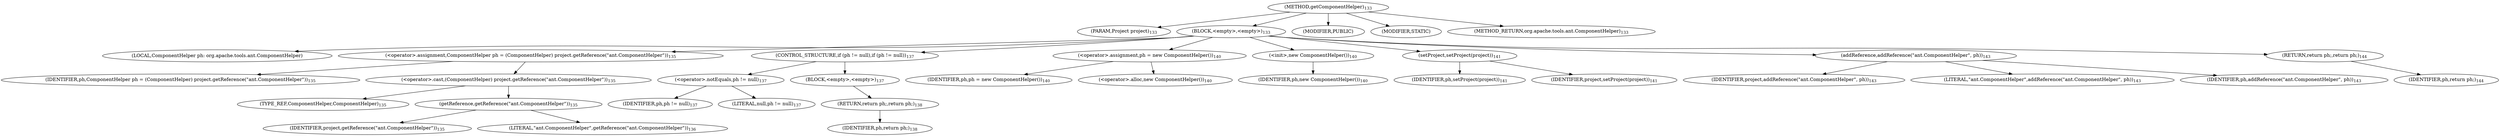 digraph "getComponentHelper" {  
"188" [label = <(METHOD,getComponentHelper)<SUB>133</SUB>> ]
"189" [label = <(PARAM,Project project)<SUB>133</SUB>> ]
"190" [label = <(BLOCK,&lt;empty&gt;,&lt;empty&gt;)<SUB>133</SUB>> ]
"4" [label = <(LOCAL,ComponentHelper ph: org.apache.tools.ant.ComponentHelper)> ]
"191" [label = <(&lt;operator&gt;.assignment,ComponentHelper ph = (ComponentHelper) project.getReference(&quot;ant.ComponentHelper&quot;))<SUB>135</SUB>> ]
"192" [label = <(IDENTIFIER,ph,ComponentHelper ph = (ComponentHelper) project.getReference(&quot;ant.ComponentHelper&quot;))<SUB>135</SUB>> ]
"193" [label = <(&lt;operator&gt;.cast,(ComponentHelper) project.getReference(&quot;ant.ComponentHelper&quot;))<SUB>135</SUB>> ]
"194" [label = <(TYPE_REF,ComponentHelper,ComponentHelper)<SUB>135</SUB>> ]
"195" [label = <(getReference,getReference(&quot;ant.ComponentHelper&quot;))<SUB>135</SUB>> ]
"196" [label = <(IDENTIFIER,project,getReference(&quot;ant.ComponentHelper&quot;))<SUB>135</SUB>> ]
"197" [label = <(LITERAL,&quot;ant.ComponentHelper&quot;,getReference(&quot;ant.ComponentHelper&quot;))<SUB>136</SUB>> ]
"198" [label = <(CONTROL_STRUCTURE,if (ph != null),if (ph != null))<SUB>137</SUB>> ]
"199" [label = <(&lt;operator&gt;.notEquals,ph != null)<SUB>137</SUB>> ]
"200" [label = <(IDENTIFIER,ph,ph != null)<SUB>137</SUB>> ]
"201" [label = <(LITERAL,null,ph != null)<SUB>137</SUB>> ]
"202" [label = <(BLOCK,&lt;empty&gt;,&lt;empty&gt;)<SUB>137</SUB>> ]
"203" [label = <(RETURN,return ph;,return ph;)<SUB>138</SUB>> ]
"204" [label = <(IDENTIFIER,ph,return ph;)<SUB>138</SUB>> ]
"205" [label = <(&lt;operator&gt;.assignment,ph = new ComponentHelper())<SUB>140</SUB>> ]
"206" [label = <(IDENTIFIER,ph,ph = new ComponentHelper())<SUB>140</SUB>> ]
"207" [label = <(&lt;operator&gt;.alloc,new ComponentHelper())<SUB>140</SUB>> ]
"208" [label = <(&lt;init&gt;,new ComponentHelper())<SUB>140</SUB>> ]
"3" [label = <(IDENTIFIER,ph,new ComponentHelper())<SUB>140</SUB>> ]
"209" [label = <(setProject,setProject(project))<SUB>141</SUB>> ]
"210" [label = <(IDENTIFIER,ph,setProject(project))<SUB>141</SUB>> ]
"211" [label = <(IDENTIFIER,project,setProject(project))<SUB>141</SUB>> ]
"212" [label = <(addReference,addReference(&quot;ant.ComponentHelper&quot;, ph))<SUB>143</SUB>> ]
"213" [label = <(IDENTIFIER,project,addReference(&quot;ant.ComponentHelper&quot;, ph))<SUB>143</SUB>> ]
"214" [label = <(LITERAL,&quot;ant.ComponentHelper&quot;,addReference(&quot;ant.ComponentHelper&quot;, ph))<SUB>143</SUB>> ]
"215" [label = <(IDENTIFIER,ph,addReference(&quot;ant.ComponentHelper&quot;, ph))<SUB>143</SUB>> ]
"216" [label = <(RETURN,return ph;,return ph;)<SUB>144</SUB>> ]
"217" [label = <(IDENTIFIER,ph,return ph;)<SUB>144</SUB>> ]
"218" [label = <(MODIFIER,PUBLIC)> ]
"219" [label = <(MODIFIER,STATIC)> ]
"220" [label = <(METHOD_RETURN,org.apache.tools.ant.ComponentHelper)<SUB>133</SUB>> ]
  "188" -> "189" 
  "188" -> "190" 
  "188" -> "218" 
  "188" -> "219" 
  "188" -> "220" 
  "190" -> "4" 
  "190" -> "191" 
  "190" -> "198" 
  "190" -> "205" 
  "190" -> "208" 
  "190" -> "209" 
  "190" -> "212" 
  "190" -> "216" 
  "191" -> "192" 
  "191" -> "193" 
  "193" -> "194" 
  "193" -> "195" 
  "195" -> "196" 
  "195" -> "197" 
  "198" -> "199" 
  "198" -> "202" 
  "199" -> "200" 
  "199" -> "201" 
  "202" -> "203" 
  "203" -> "204" 
  "205" -> "206" 
  "205" -> "207" 
  "208" -> "3" 
  "209" -> "210" 
  "209" -> "211" 
  "212" -> "213" 
  "212" -> "214" 
  "212" -> "215" 
  "216" -> "217" 
}
